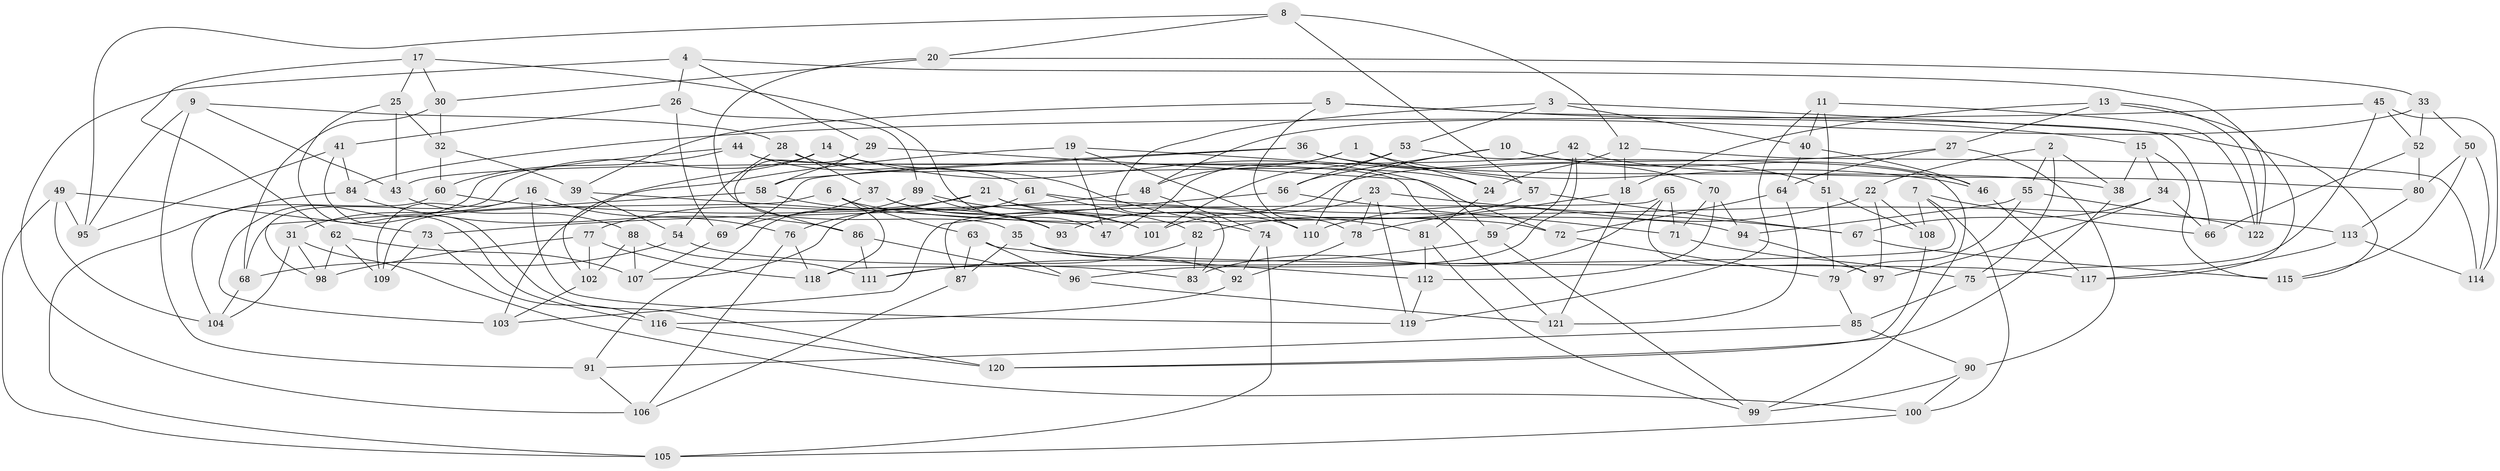 // Generated by graph-tools (version 1.1) at 2025/50/03/09/25 03:50:55]
// undirected, 122 vertices, 244 edges
graph export_dot {
graph [start="1"]
  node [color=gray90,style=filled];
  1;
  2;
  3;
  4;
  5;
  6;
  7;
  8;
  9;
  10;
  11;
  12;
  13;
  14;
  15;
  16;
  17;
  18;
  19;
  20;
  21;
  22;
  23;
  24;
  25;
  26;
  27;
  28;
  29;
  30;
  31;
  32;
  33;
  34;
  35;
  36;
  37;
  38;
  39;
  40;
  41;
  42;
  43;
  44;
  45;
  46;
  47;
  48;
  49;
  50;
  51;
  52;
  53;
  54;
  55;
  56;
  57;
  58;
  59;
  60;
  61;
  62;
  63;
  64;
  65;
  66;
  67;
  68;
  69;
  70;
  71;
  72;
  73;
  74;
  75;
  76;
  77;
  78;
  79;
  80;
  81;
  82;
  83;
  84;
  85;
  86;
  87;
  88;
  89;
  90;
  91;
  92;
  93;
  94;
  95;
  96;
  97;
  98;
  99;
  100;
  101;
  102;
  103;
  104;
  105;
  106;
  107;
  108;
  109;
  110;
  111;
  112;
  113;
  114;
  115;
  116;
  117;
  118;
  119;
  120;
  121;
  122;
  1 -- 24;
  1 -- 48;
  1 -- 47;
  1 -- 46;
  2 -- 38;
  2 -- 55;
  2 -- 75;
  2 -- 22;
  3 -- 83;
  3 -- 40;
  3 -- 115;
  3 -- 53;
  4 -- 26;
  4 -- 106;
  4 -- 122;
  4 -- 29;
  5 -- 66;
  5 -- 39;
  5 -- 15;
  5 -- 78;
  6 -- 109;
  6 -- 63;
  6 -- 94;
  6 -- 118;
  7 -- 66;
  7 -- 108;
  7 -- 100;
  7 -- 118;
  8 -- 57;
  8 -- 12;
  8 -- 20;
  8 -- 95;
  9 -- 43;
  9 -- 28;
  9 -- 91;
  9 -- 95;
  10 -- 46;
  10 -- 56;
  10 -- 51;
  10 -- 110;
  11 -- 122;
  11 -- 40;
  11 -- 119;
  11 -- 51;
  12 -- 18;
  12 -- 24;
  12 -- 114;
  13 -- 117;
  13 -- 18;
  13 -- 122;
  13 -- 27;
  14 -- 98;
  14 -- 102;
  14 -- 24;
  14 -- 72;
  15 -- 34;
  15 -- 115;
  15 -- 38;
  16 -- 109;
  16 -- 31;
  16 -- 119;
  16 -- 76;
  17 -- 62;
  17 -- 30;
  17 -- 25;
  17 -- 47;
  18 -- 78;
  18 -- 121;
  19 -- 110;
  19 -- 103;
  19 -- 57;
  19 -- 47;
  20 -- 35;
  20 -- 30;
  20 -- 33;
  21 -- 72;
  21 -- 76;
  21 -- 77;
  21 -- 110;
  22 -- 97;
  22 -- 110;
  22 -- 108;
  23 -- 67;
  23 -- 101;
  23 -- 119;
  23 -- 78;
  24 -- 81;
  25 -- 116;
  25 -- 32;
  25 -- 43;
  26 -- 89;
  26 -- 41;
  26 -- 69;
  27 -- 93;
  27 -- 64;
  27 -- 90;
  28 -- 74;
  28 -- 54;
  28 -- 37;
  29 -- 58;
  29 -- 59;
  29 -- 86;
  30 -- 32;
  30 -- 68;
  31 -- 104;
  31 -- 98;
  31 -- 100;
  32 -- 39;
  32 -- 60;
  33 -- 48;
  33 -- 52;
  33 -- 50;
  34 -- 66;
  34 -- 67;
  34 -- 97;
  35 -- 117;
  35 -- 92;
  35 -- 87;
  36 -- 70;
  36 -- 38;
  36 -- 58;
  36 -- 69;
  37 -- 69;
  37 -- 93;
  37 -- 101;
  38 -- 120;
  39 -- 47;
  39 -- 54;
  40 -- 64;
  40 -- 46;
  41 -- 84;
  41 -- 120;
  41 -- 95;
  42 -- 80;
  42 -- 43;
  42 -- 96;
  42 -- 59;
  43 -- 88;
  44 -- 61;
  44 -- 60;
  44 -- 121;
  44 -- 103;
  45 -- 75;
  45 -- 84;
  45 -- 52;
  45 -- 114;
  46 -- 117;
  48 -- 74;
  48 -- 73;
  49 -- 104;
  49 -- 73;
  49 -- 95;
  49 -- 105;
  50 -- 115;
  50 -- 114;
  50 -- 80;
  51 -- 79;
  51 -- 108;
  52 -- 80;
  52 -- 66;
  53 -- 56;
  53 -- 101;
  53 -- 99;
  54 -- 83;
  54 -- 68;
  55 -- 79;
  55 -- 122;
  55 -- 94;
  56 -- 103;
  56 -- 71;
  57 -- 67;
  57 -- 82;
  58 -- 93;
  58 -- 68;
  59 -- 99;
  59 -- 111;
  60 -- 81;
  60 -- 104;
  61 -- 107;
  61 -- 82;
  61 -- 113;
  62 -- 107;
  62 -- 98;
  62 -- 109;
  63 -- 96;
  63 -- 112;
  63 -- 87;
  64 -- 121;
  64 -- 72;
  65 -- 83;
  65 -- 71;
  65 -- 97;
  65 -- 87;
  67 -- 115;
  68 -- 104;
  69 -- 107;
  70 -- 112;
  70 -- 71;
  70 -- 94;
  71 -- 75;
  72 -- 79;
  73 -- 116;
  73 -- 109;
  74 -- 92;
  74 -- 105;
  75 -- 85;
  76 -- 106;
  76 -- 118;
  77 -- 102;
  77 -- 98;
  77 -- 118;
  78 -- 92;
  79 -- 85;
  80 -- 113;
  81 -- 99;
  81 -- 112;
  82 -- 111;
  82 -- 83;
  84 -- 86;
  84 -- 105;
  85 -- 90;
  85 -- 91;
  86 -- 96;
  86 -- 111;
  87 -- 106;
  88 -- 102;
  88 -- 107;
  88 -- 111;
  89 -- 101;
  89 -- 91;
  89 -- 93;
  90 -- 99;
  90 -- 100;
  91 -- 106;
  92 -- 116;
  94 -- 97;
  96 -- 121;
  100 -- 105;
  102 -- 103;
  108 -- 120;
  112 -- 119;
  113 -- 117;
  113 -- 114;
  116 -- 120;
}
